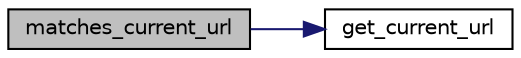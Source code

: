 digraph "matches_current_url"
{
 // LATEX_PDF_SIZE
  edge [fontname="Helvetica",fontsize="10",labelfontname="Helvetica",labelfontsize="10"];
  node [fontname="Helvetica",fontsize="10",shape=record];
  rankdir="LR";
  Node1 [label="matches_current_url",height=0.2,width=0.4,color="black", fillcolor="grey75", style="filled", fontcolor="black",tooltip=" "];
  Node1 -> Node2 [color="midnightblue",fontsize="10",style="solid",fontname="Helvetica"];
  Node2 [label="get_current_url",height=0.2,width=0.4,color="black", fillcolor="white", style="filled",URL="$d0/d8b/classweb__driver_1_1aliexp_scraper_class_based_1_1_ali_scraper.html#a92ca612b8cb5d2f911b37151b9b7510c",tooltip=" "];
}
